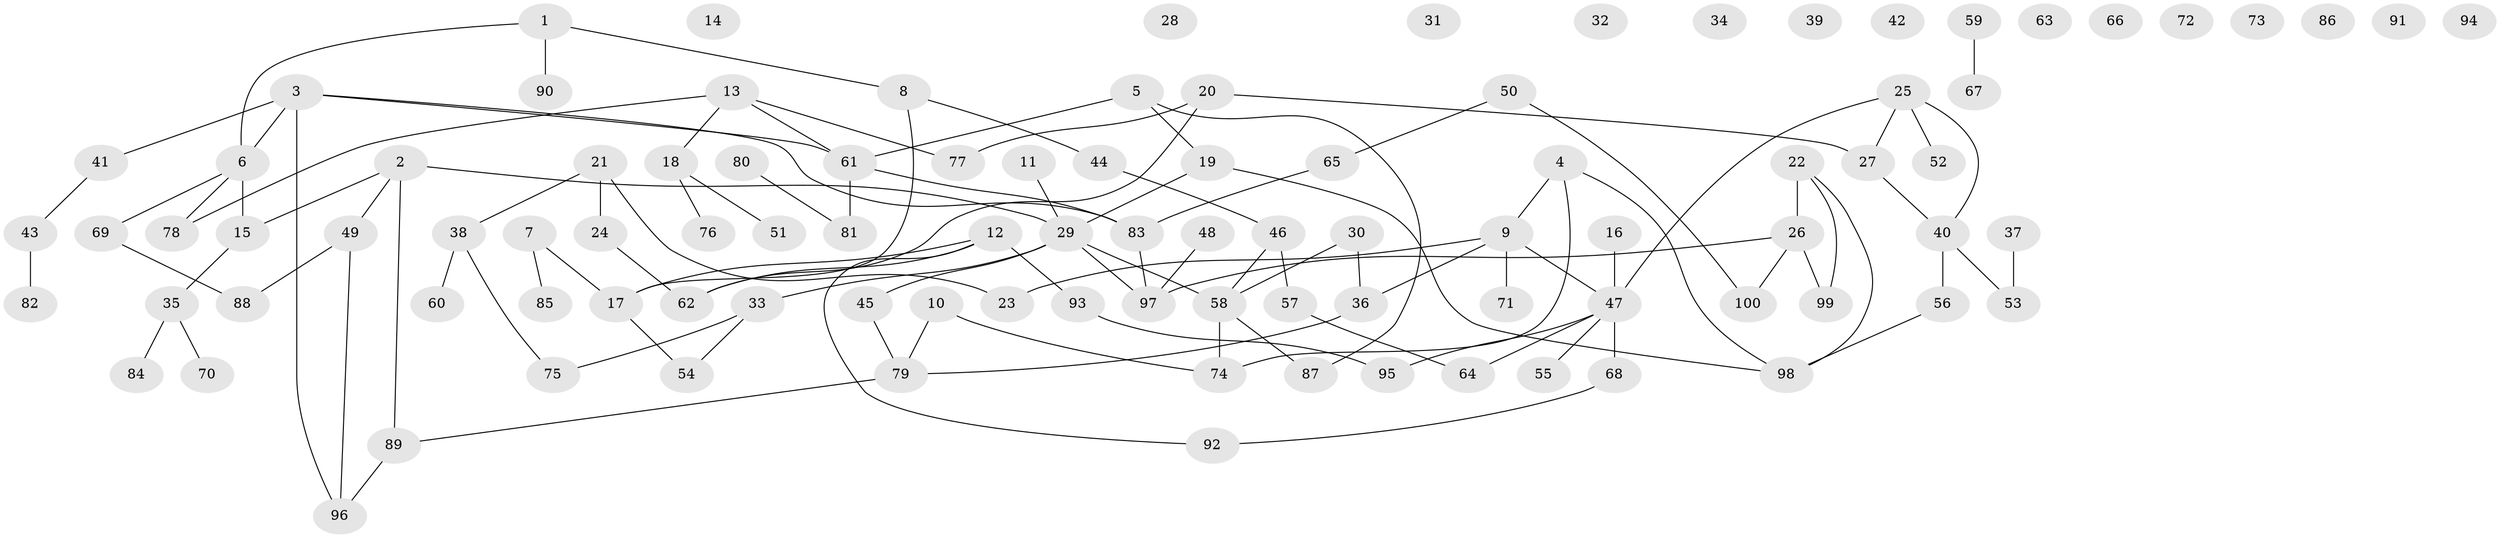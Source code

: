 // coarse degree distribution, {2: 0.2714285714285714, 0: 0.2, 5: 0.08571428571428572, 3: 0.07142857142857142, 4: 0.11428571428571428, 1: 0.21428571428571427, 6: 0.02857142857142857, 10: 0.014285714285714285}
// Generated by graph-tools (version 1.1) at 2025/42/03/04/25 21:42:58]
// undirected, 100 vertices, 111 edges
graph export_dot {
graph [start="1"]
  node [color=gray90,style=filled];
  1;
  2;
  3;
  4;
  5;
  6;
  7;
  8;
  9;
  10;
  11;
  12;
  13;
  14;
  15;
  16;
  17;
  18;
  19;
  20;
  21;
  22;
  23;
  24;
  25;
  26;
  27;
  28;
  29;
  30;
  31;
  32;
  33;
  34;
  35;
  36;
  37;
  38;
  39;
  40;
  41;
  42;
  43;
  44;
  45;
  46;
  47;
  48;
  49;
  50;
  51;
  52;
  53;
  54;
  55;
  56;
  57;
  58;
  59;
  60;
  61;
  62;
  63;
  64;
  65;
  66;
  67;
  68;
  69;
  70;
  71;
  72;
  73;
  74;
  75;
  76;
  77;
  78;
  79;
  80;
  81;
  82;
  83;
  84;
  85;
  86;
  87;
  88;
  89;
  90;
  91;
  92;
  93;
  94;
  95;
  96;
  97;
  98;
  99;
  100;
  1 -- 6;
  1 -- 8;
  1 -- 90;
  2 -- 15;
  2 -- 29;
  2 -- 49;
  2 -- 89;
  3 -- 6;
  3 -- 41;
  3 -- 61;
  3 -- 83;
  3 -- 96;
  4 -- 9;
  4 -- 74;
  4 -- 98;
  5 -- 19;
  5 -- 61;
  5 -- 87;
  6 -- 15;
  6 -- 69;
  6 -- 78;
  7 -- 17;
  7 -- 85;
  8 -- 17;
  8 -- 44;
  9 -- 23;
  9 -- 36;
  9 -- 47;
  9 -- 71;
  10 -- 74;
  10 -- 79;
  11 -- 29;
  12 -- 17;
  12 -- 62;
  12 -- 92;
  12 -- 93;
  13 -- 18;
  13 -- 61;
  13 -- 77;
  13 -- 78;
  15 -- 35;
  16 -- 47;
  17 -- 54;
  18 -- 51;
  18 -- 76;
  19 -- 29;
  19 -- 98;
  20 -- 27;
  20 -- 62;
  20 -- 77;
  21 -- 23;
  21 -- 24;
  21 -- 38;
  22 -- 26;
  22 -- 98;
  22 -- 99;
  24 -- 62;
  25 -- 27;
  25 -- 40;
  25 -- 47;
  25 -- 52;
  26 -- 97;
  26 -- 99;
  26 -- 100;
  27 -- 40;
  29 -- 33;
  29 -- 45;
  29 -- 58;
  29 -- 97;
  30 -- 36;
  30 -- 58;
  33 -- 54;
  33 -- 75;
  35 -- 70;
  35 -- 84;
  36 -- 79;
  37 -- 53;
  38 -- 60;
  38 -- 75;
  40 -- 53;
  40 -- 56;
  41 -- 43;
  43 -- 82;
  44 -- 46;
  45 -- 79;
  46 -- 57;
  46 -- 58;
  47 -- 55;
  47 -- 64;
  47 -- 68;
  47 -- 95;
  48 -- 97;
  49 -- 88;
  49 -- 96;
  50 -- 65;
  50 -- 100;
  56 -- 98;
  57 -- 64;
  58 -- 74;
  58 -- 87;
  59 -- 67;
  61 -- 81;
  61 -- 83;
  65 -- 83;
  68 -- 92;
  69 -- 88;
  79 -- 89;
  80 -- 81;
  83 -- 97;
  89 -- 96;
  93 -- 95;
}

